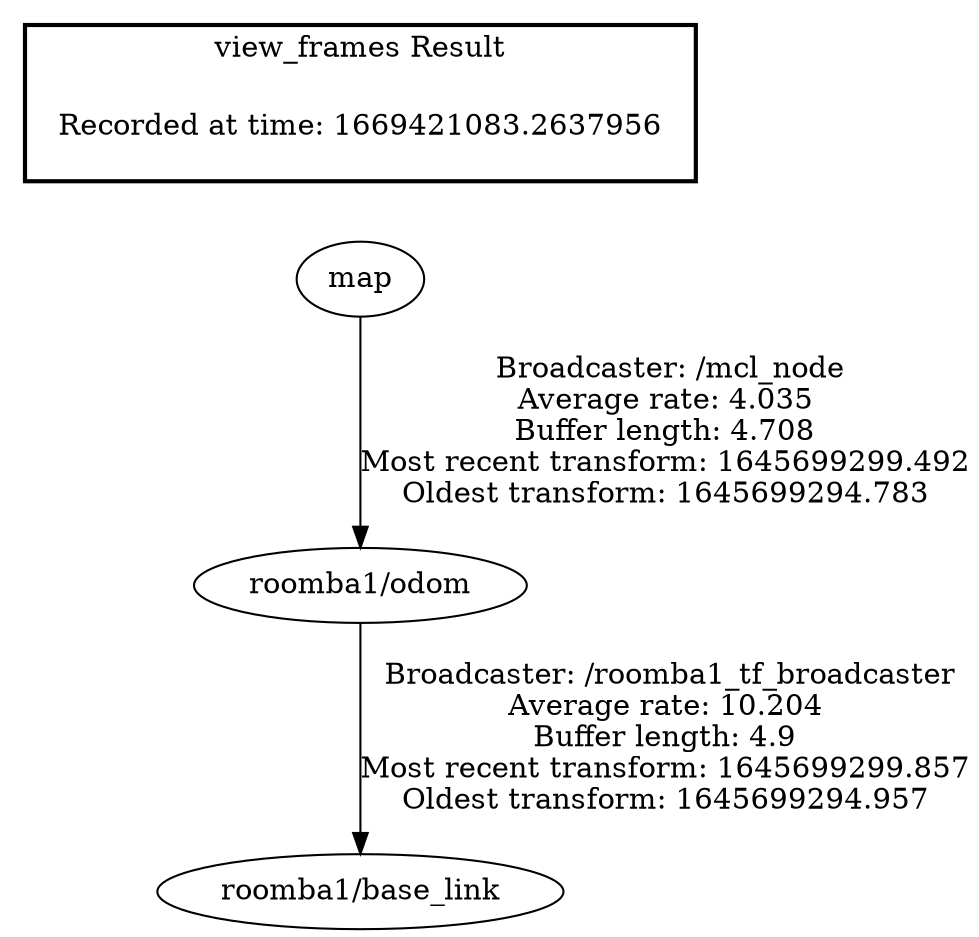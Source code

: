 digraph G {
"roomba1/odom" -> "roomba1/base_link"[label=" Broadcaster: /roomba1_tf_broadcaster\nAverage rate: 10.204\nBuffer length: 4.9\nMost recent transform: 1645699299.857\nOldest transform: 1645699294.957\n"];
"map" -> "roomba1/odom"[label=" Broadcaster: /mcl_node\nAverage rate: 4.035\nBuffer length: 4.708\nMost recent transform: 1645699299.492\nOldest transform: 1645699294.783\n"];
edge [style=invis];
 subgraph cluster_legend { style=bold; color=black; label ="view_frames Result";
"Recorded at time: 1669421083.2637956"[ shape=plaintext ] ;
}->"map";
}